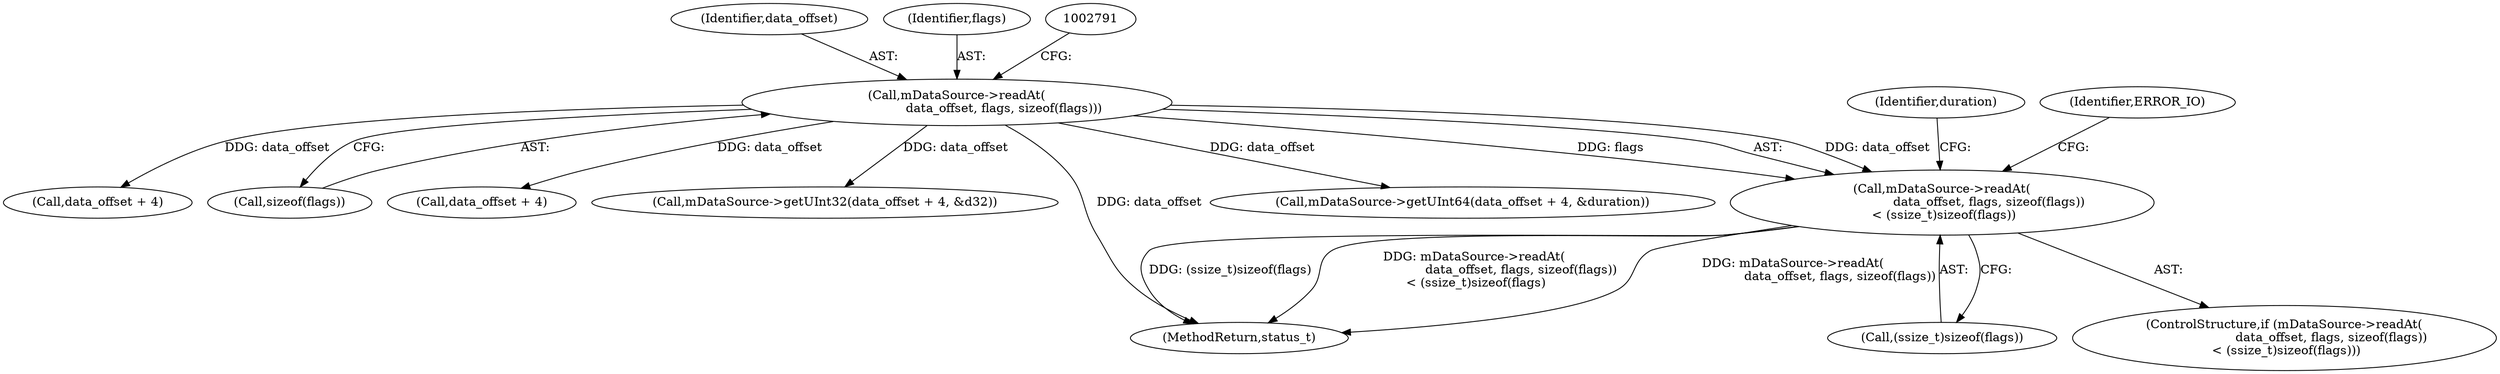 digraph "0_Android_f81038006b4c59a5a148dcad887371206033c28f_2@API" {
"1002784" [label="(Call,mDataSource->readAt(\n                        data_offset, flags, sizeof(flags))\n < (ssize_t)sizeof(flags))"];
"1002785" [label="(Call,mDataSource->readAt(\n                        data_offset, flags, sizeof(flags)))"];
"1002839" [label="(Call,data_offset + 4)"];
"1002788" [label="(Call,sizeof(flags))"];
"1002799" [label="(Identifier,duration)"];
"1002816" [label="(Call,data_offset + 4)"];
"1002838" [label="(Call,mDataSource->getUInt32(data_offset + 4, &d32))"];
"1002790" [label="(Call,(ssize_t)sizeof(flags))"];
"1002785" [label="(Call,mDataSource->readAt(\n                        data_offset, flags, sizeof(flags)))"];
"1003289" [label="(MethodReturn,status_t)"];
"1002786" [label="(Identifier,data_offset)"];
"1002815" [label="(Call,mDataSource->getUInt64(data_offset + 4, &duration))"];
"1002787" [label="(Identifier,flags)"];
"1002796" [label="(Identifier,ERROR_IO)"];
"1002783" [label="(ControlStructure,if (mDataSource->readAt(\n                        data_offset, flags, sizeof(flags))\n < (ssize_t)sizeof(flags)))"];
"1002784" [label="(Call,mDataSource->readAt(\n                        data_offset, flags, sizeof(flags))\n < (ssize_t)sizeof(flags))"];
"1002784" -> "1002783"  [label="AST: "];
"1002784" -> "1002790"  [label="CFG: "];
"1002785" -> "1002784"  [label="AST: "];
"1002790" -> "1002784"  [label="AST: "];
"1002796" -> "1002784"  [label="CFG: "];
"1002799" -> "1002784"  [label="CFG: "];
"1002784" -> "1003289"  [label="DDG: (ssize_t)sizeof(flags)"];
"1002784" -> "1003289"  [label="DDG: mDataSource->readAt(\n                        data_offset, flags, sizeof(flags))\n < (ssize_t)sizeof(flags)"];
"1002784" -> "1003289"  [label="DDG: mDataSource->readAt(\n                        data_offset, flags, sizeof(flags))"];
"1002785" -> "1002784"  [label="DDG: data_offset"];
"1002785" -> "1002784"  [label="DDG: flags"];
"1002785" -> "1002788"  [label="CFG: "];
"1002786" -> "1002785"  [label="AST: "];
"1002787" -> "1002785"  [label="AST: "];
"1002788" -> "1002785"  [label="AST: "];
"1002791" -> "1002785"  [label="CFG: "];
"1002785" -> "1003289"  [label="DDG: data_offset"];
"1002785" -> "1002815"  [label="DDG: data_offset"];
"1002785" -> "1002816"  [label="DDG: data_offset"];
"1002785" -> "1002838"  [label="DDG: data_offset"];
"1002785" -> "1002839"  [label="DDG: data_offset"];
}
